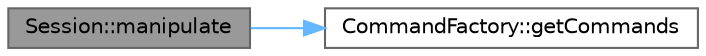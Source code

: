 digraph "Session::manipulate"
{
 // INTERACTIVE_SVG=YES
 // LATEX_PDF_SIZE
  bgcolor="transparent";
  edge [fontname=Helvetica,fontsize=10,labelfontname=Helvetica,labelfontsize=10];
  node [fontname=Helvetica,fontsize=10,shape=box,height=0.2,width=0.4];
  rankdir="LR";
  Node1 [id="Node000001",label="Session::manipulate",height=0.2,width=0.4,color="gray40", fillcolor="grey60", style="filled", fontcolor="black",tooltip="Two stage image manipulation."];
  Node1 -> Node2 [id="edge1_Node000001_Node000002",color="steelblue1",style="solid",tooltip=" "];
  Node2 [id="Node000002",label="CommandFactory::getCommands",height=0.2,width=0.4,color="grey40", fillcolor="white", style="filled",URL="$class_command_factory.html#a061e065e0c4fc4dff55fc2d951545928",tooltip="Gets the list of all registered commands by extracting them from the handlers."];
}
